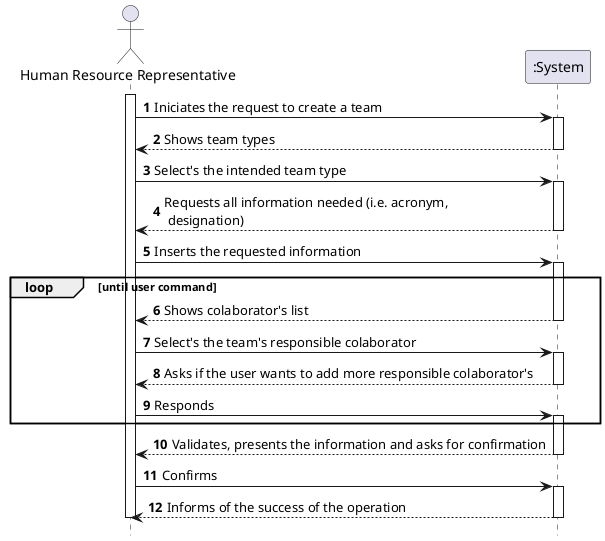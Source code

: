 @startuml
autonumber
hide footbox

actor "Human Resource Representative" as HRR

participant ":System" as SYST

activate HRR
HRR-> SYST : Iniciates the request to create a team
activate SYST
SYST --> HRR: Shows team types
deactivate SYST

HRR-> SYST : Select's the intended team type
activate SYST

SYST --> HRR: Requests all information needed (i.e. acronym,\n designation)
deactivate SYST

HRR-> SYST : Inserts the requested information
activate SYST

loop until user command
    SYST --> HRR: Shows colaborator's list
    deactivate SYST

    HRR-> SYST : Select's the team's responsible colaborator
    activate SYST

    SYST --> HRR: Asks if the user wants to add more responsible colaborator's
    deactivate SYST

    HRR-> SYST : Responds
    activate SYST
end

SYST --> HRR: Validates, presents the information and asks for confirmation
deactivate SYST

HRR-> SYST : Confirms
activate SYST
SYST --> HRR: Informs of the success of the operation
deactivate SYST

deactivate HRR

@enduml